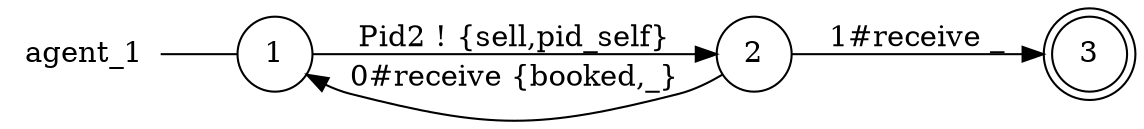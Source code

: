 digraph agent_1 {
	rankdir="LR";
	n_0 [label="agent_1", shape="plaintext"];
	n_1 [id="1", shape=circle, label="1"];
	n_0 -> n_1 [arrowhead=none];
	n_2 [id="3", shape=doublecircle, label="3"];
	n_3 [id="2", shape=circle, label="2"];

	n_1 -> n_3 [id="[$e|3]", label="Pid2 ! {sell,pid_self}"];
	n_3 -> n_2 [id="[$e|0]", label="1#receive _"];
	n_3 -> n_1 [id="[$e|4]", label="0#receive {booked,_}"];
}
